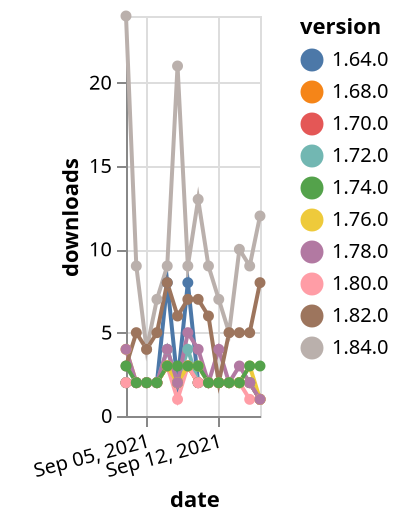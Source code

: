 {"$schema": "https://vega.github.io/schema/vega-lite/v5.json", "description": "A simple bar chart with embedded data.", "data": {"values": [{"date": "2021-09-03", "total": 6056, "delta": 2, "version": "1.64.0"}, {"date": "2021-09-04", "total": 6058, "delta": 2, "version": "1.64.0"}, {"date": "2021-09-05", "total": 6060, "delta": 2, "version": "1.64.0"}, {"date": "2021-09-06", "total": 6062, "delta": 2, "version": "1.64.0"}, {"date": "2021-09-07", "total": 6070, "delta": 8, "version": "1.64.0"}, {"date": "2021-09-08", "total": 6072, "delta": 2, "version": "1.64.0"}, {"date": "2021-09-09", "total": 6080, "delta": 8, "version": "1.64.0"}, {"date": "2021-09-10", "total": 6082, "delta": 2, "version": "1.64.0"}, {"date": "2021-09-11", "total": 6084, "delta": 2, "version": "1.64.0"}, {"date": "2021-09-12", "total": 6086, "delta": 2, "version": "1.64.0"}, {"date": "2021-09-13", "total": 6088, "delta": 2, "version": "1.64.0"}, {"date": "2021-09-14", "total": 6090, "delta": 2, "version": "1.64.0"}, {"date": "2021-09-15", "total": 6092, "delta": 2, "version": "1.64.0"}, {"date": "2021-09-16", "total": 6093, "delta": 1, "version": "1.64.0"}, {"date": "2021-09-03", "total": 3501, "delta": 2, "version": "1.70.0"}, {"date": "2021-09-04", "total": 3503, "delta": 2, "version": "1.70.0"}, {"date": "2021-09-05", "total": 3505, "delta": 2, "version": "1.70.0"}, {"date": "2021-09-06", "total": 3507, "delta": 2, "version": "1.70.0"}, {"date": "2021-09-07", "total": 3510, "delta": 3, "version": "1.70.0"}, {"date": "2021-09-08", "total": 3512, "delta": 2, "version": "1.70.0"}, {"date": "2021-09-09", "total": 3515, "delta": 3, "version": "1.70.0"}, {"date": "2021-09-10", "total": 3517, "delta": 2, "version": "1.70.0"}, {"date": "2021-09-11", "total": 3519, "delta": 2, "version": "1.70.0"}, {"date": "2021-09-12", "total": 3521, "delta": 2, "version": "1.70.0"}, {"date": "2021-09-13", "total": 3523, "delta": 2, "version": "1.70.0"}, {"date": "2021-09-14", "total": 3525, "delta": 2, "version": "1.70.0"}, {"date": "2021-09-15", "total": 3527, "delta": 2, "version": "1.70.0"}, {"date": "2021-09-16", "total": 3528, "delta": 1, "version": "1.70.0"}, {"date": "2021-09-03", "total": 679, "delta": 24, "version": "1.84.0"}, {"date": "2021-09-04", "total": 688, "delta": 9, "version": "1.84.0"}, {"date": "2021-09-05", "total": 692, "delta": 4, "version": "1.84.0"}, {"date": "2021-09-06", "total": 699, "delta": 7, "version": "1.84.0"}, {"date": "2021-09-07", "total": 708, "delta": 9, "version": "1.84.0"}, {"date": "2021-09-08", "total": 729, "delta": 21, "version": "1.84.0"}, {"date": "2021-09-09", "total": 738, "delta": 9, "version": "1.84.0"}, {"date": "2021-09-10", "total": 751, "delta": 13, "version": "1.84.0"}, {"date": "2021-09-11", "total": 760, "delta": 9, "version": "1.84.0"}, {"date": "2021-09-12", "total": 767, "delta": 7, "version": "1.84.0"}, {"date": "2021-09-13", "total": 772, "delta": 5, "version": "1.84.0"}, {"date": "2021-09-14", "total": 782, "delta": 10, "version": "1.84.0"}, {"date": "2021-09-15", "total": 791, "delta": 9, "version": "1.84.0"}, {"date": "2021-09-16", "total": 803, "delta": 12, "version": "1.84.0"}, {"date": "2021-09-03", "total": 2669, "delta": 2, "version": "1.68.0"}, {"date": "2021-09-04", "total": 2671, "delta": 2, "version": "1.68.0"}, {"date": "2021-09-05", "total": 2673, "delta": 2, "version": "1.68.0"}, {"date": "2021-09-06", "total": 2675, "delta": 2, "version": "1.68.0"}, {"date": "2021-09-07", "total": 2678, "delta": 3, "version": "1.68.0"}, {"date": "2021-09-08", "total": 2680, "delta": 2, "version": "1.68.0"}, {"date": "2021-09-09", "total": 2683, "delta": 3, "version": "1.68.0"}, {"date": "2021-09-10", "total": 2685, "delta": 2, "version": "1.68.0"}, {"date": "2021-09-11", "total": 2687, "delta": 2, "version": "1.68.0"}, {"date": "2021-09-12", "total": 2689, "delta": 2, "version": "1.68.0"}, {"date": "2021-09-13", "total": 2691, "delta": 2, "version": "1.68.0"}, {"date": "2021-09-14", "total": 2693, "delta": 2, "version": "1.68.0"}, {"date": "2021-09-15", "total": 2695, "delta": 2, "version": "1.68.0"}, {"date": "2021-09-16", "total": 2696, "delta": 1, "version": "1.68.0"}, {"date": "2021-09-03", "total": 3286, "delta": 2, "version": "1.72.0"}, {"date": "2021-09-04", "total": 3288, "delta": 2, "version": "1.72.0"}, {"date": "2021-09-05", "total": 3290, "delta": 2, "version": "1.72.0"}, {"date": "2021-09-06", "total": 3292, "delta": 2, "version": "1.72.0"}, {"date": "2021-09-07", "total": 3296, "delta": 4, "version": "1.72.0"}, {"date": "2021-09-08", "total": 3298, "delta": 2, "version": "1.72.0"}, {"date": "2021-09-09", "total": 3302, "delta": 4, "version": "1.72.0"}, {"date": "2021-09-10", "total": 3304, "delta": 2, "version": "1.72.0"}, {"date": "2021-09-11", "total": 3306, "delta": 2, "version": "1.72.0"}, {"date": "2021-09-12", "total": 3308, "delta": 2, "version": "1.72.0"}, {"date": "2021-09-13", "total": 3310, "delta": 2, "version": "1.72.0"}, {"date": "2021-09-14", "total": 3312, "delta": 2, "version": "1.72.0"}, {"date": "2021-09-15", "total": 3314, "delta": 2, "version": "1.72.0"}, {"date": "2021-09-16", "total": 3315, "delta": 1, "version": "1.72.0"}, {"date": "2021-09-03", "total": 1841, "delta": 2, "version": "1.80.0"}, {"date": "2021-09-04", "total": 1843, "delta": 2, "version": "1.80.0"}, {"date": "2021-09-05", "total": 1845, "delta": 2, "version": "1.80.0"}, {"date": "2021-09-06", "total": 1847, "delta": 2, "version": "1.80.0"}, {"date": "2021-09-07", "total": 1850, "delta": 3, "version": "1.80.0"}, {"date": "2021-09-08", "total": 1851, "delta": 1, "version": "1.80.0"}, {"date": "2021-09-09", "total": 1854, "delta": 3, "version": "1.80.0"}, {"date": "2021-09-10", "total": 1856, "delta": 2, "version": "1.80.0"}, {"date": "2021-09-11", "total": 1858, "delta": 2, "version": "1.80.0"}, {"date": "2021-09-12", "total": 1860, "delta": 2, "version": "1.80.0"}, {"date": "2021-09-13", "total": 1862, "delta": 2, "version": "1.80.0"}, {"date": "2021-09-14", "total": 1864, "delta": 2, "version": "1.80.0"}, {"date": "2021-09-15", "total": 1865, "delta": 1, "version": "1.80.0"}, {"date": "2021-09-16", "total": 1866, "delta": 1, "version": "1.80.0"}, {"date": "2021-09-03", "total": 2292, "delta": 4, "version": "1.76.0"}, {"date": "2021-09-04", "total": 2294, "delta": 2, "version": "1.76.0"}, {"date": "2021-09-05", "total": 2296, "delta": 2, "version": "1.76.0"}, {"date": "2021-09-06", "total": 2298, "delta": 2, "version": "1.76.0"}, {"date": "2021-09-07", "total": 2301, "delta": 3, "version": "1.76.0"}, {"date": "2021-09-08", "total": 2303, "delta": 2, "version": "1.76.0"}, {"date": "2021-09-09", "total": 2306, "delta": 3, "version": "1.76.0"}, {"date": "2021-09-10", "total": 2309, "delta": 3, "version": "1.76.0"}, {"date": "2021-09-11", "total": 2311, "delta": 2, "version": "1.76.0"}, {"date": "2021-09-12", "total": 2313, "delta": 2, "version": "1.76.0"}, {"date": "2021-09-13", "total": 2315, "delta": 2, "version": "1.76.0"}, {"date": "2021-09-14", "total": 2317, "delta": 2, "version": "1.76.0"}, {"date": "2021-09-15", "total": 2320, "delta": 3, "version": "1.76.0"}, {"date": "2021-09-16", "total": 2321, "delta": 1, "version": "1.76.0"}, {"date": "2021-09-03", "total": 2404, "delta": 4, "version": "1.78.0"}, {"date": "2021-09-04", "total": 2406, "delta": 2, "version": "1.78.0"}, {"date": "2021-09-05", "total": 2408, "delta": 2, "version": "1.78.0"}, {"date": "2021-09-06", "total": 2410, "delta": 2, "version": "1.78.0"}, {"date": "2021-09-07", "total": 2414, "delta": 4, "version": "1.78.0"}, {"date": "2021-09-08", "total": 2416, "delta": 2, "version": "1.78.0"}, {"date": "2021-09-09", "total": 2421, "delta": 5, "version": "1.78.0"}, {"date": "2021-09-10", "total": 2425, "delta": 4, "version": "1.78.0"}, {"date": "2021-09-11", "total": 2427, "delta": 2, "version": "1.78.0"}, {"date": "2021-09-12", "total": 2431, "delta": 4, "version": "1.78.0"}, {"date": "2021-09-13", "total": 2433, "delta": 2, "version": "1.78.0"}, {"date": "2021-09-14", "total": 2436, "delta": 3, "version": "1.78.0"}, {"date": "2021-09-15", "total": 2438, "delta": 2, "version": "1.78.0"}, {"date": "2021-09-16", "total": 2439, "delta": 1, "version": "1.78.0"}, {"date": "2021-09-03", "total": 2805, "delta": 3, "version": "1.82.0"}, {"date": "2021-09-04", "total": 2810, "delta": 5, "version": "1.82.0"}, {"date": "2021-09-05", "total": 2814, "delta": 4, "version": "1.82.0"}, {"date": "2021-09-06", "total": 2819, "delta": 5, "version": "1.82.0"}, {"date": "2021-09-07", "total": 2827, "delta": 8, "version": "1.82.0"}, {"date": "2021-09-08", "total": 2833, "delta": 6, "version": "1.82.0"}, {"date": "2021-09-09", "total": 2840, "delta": 7, "version": "1.82.0"}, {"date": "2021-09-10", "total": 2847, "delta": 7, "version": "1.82.0"}, {"date": "2021-09-11", "total": 2853, "delta": 6, "version": "1.82.0"}, {"date": "2021-09-12", "total": 2855, "delta": 2, "version": "1.82.0"}, {"date": "2021-09-13", "total": 2860, "delta": 5, "version": "1.82.0"}, {"date": "2021-09-14", "total": 2865, "delta": 5, "version": "1.82.0"}, {"date": "2021-09-15", "total": 2870, "delta": 5, "version": "1.82.0"}, {"date": "2021-09-16", "total": 2878, "delta": 8, "version": "1.82.0"}, {"date": "2021-09-03", "total": 4091, "delta": 3, "version": "1.74.0"}, {"date": "2021-09-04", "total": 4093, "delta": 2, "version": "1.74.0"}, {"date": "2021-09-05", "total": 4095, "delta": 2, "version": "1.74.0"}, {"date": "2021-09-06", "total": 4097, "delta": 2, "version": "1.74.0"}, {"date": "2021-09-07", "total": 4100, "delta": 3, "version": "1.74.0"}, {"date": "2021-09-08", "total": 4103, "delta": 3, "version": "1.74.0"}, {"date": "2021-09-09", "total": 4106, "delta": 3, "version": "1.74.0"}, {"date": "2021-09-10", "total": 4109, "delta": 3, "version": "1.74.0"}, {"date": "2021-09-11", "total": 4111, "delta": 2, "version": "1.74.0"}, {"date": "2021-09-12", "total": 4113, "delta": 2, "version": "1.74.0"}, {"date": "2021-09-13", "total": 4115, "delta": 2, "version": "1.74.0"}, {"date": "2021-09-14", "total": 4117, "delta": 2, "version": "1.74.0"}, {"date": "2021-09-15", "total": 4120, "delta": 3, "version": "1.74.0"}, {"date": "2021-09-16", "total": 4123, "delta": 3, "version": "1.74.0"}]}, "width": "container", "mark": {"type": "line", "point": {"filled": true}}, "encoding": {"x": {"field": "date", "type": "temporal", "timeUnit": "yearmonthdate", "title": "date", "axis": {"labelAngle": -15}}, "y": {"field": "delta", "type": "quantitative", "title": "downloads"}, "color": {"field": "version", "type": "nominal"}, "tooltip": {"field": "delta"}}}